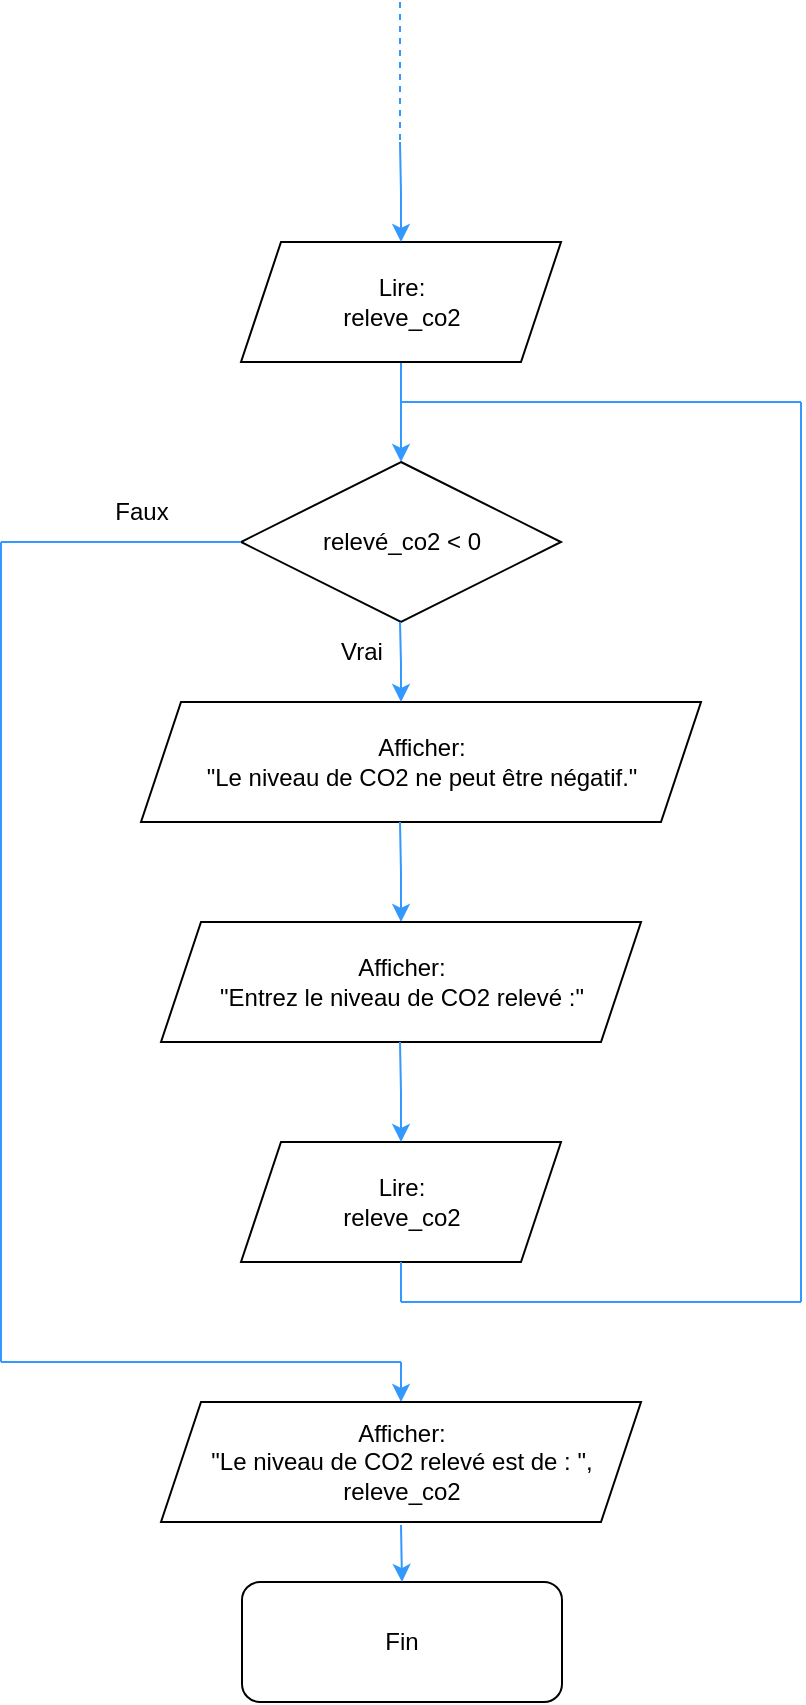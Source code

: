 <mxfile version="24.6.5" type="device">
  <diagram name="Page-1" id="5byGUTUVIz_IRTox0aHY">
    <mxGraphModel dx="2074" dy="1146" grid="1" gridSize="10" guides="1" tooltips="1" connect="1" arrows="1" fold="1" page="1" pageScale="1" pageWidth="827" pageHeight="1169" math="0" shadow="0">
      <root>
        <mxCell id="0" />
        <mxCell id="1" parent="0" />
        <mxCell id="LaJSsNVLjWSMgbOLAEa9-9" value="" style="edgeStyle=orthogonalEdgeStyle;rounded=0;orthogonalLoop=1;jettySize=auto;html=1;strokeColor=#3399FF;" parent="1" source="LaJSsNVLjWSMgbOLAEa9-6" target="LaJSsNVLjWSMgbOLAEa9-8" edge="1">
          <mxGeometry relative="1" as="geometry" />
        </mxCell>
        <mxCell id="LaJSsNVLjWSMgbOLAEa9-6" value="Lire:&lt;div&gt;releve_co2&lt;br&gt;&lt;/div&gt;" style="shape=parallelogram;perimeter=parallelogramPerimeter;whiteSpace=wrap;html=1;fixedSize=1;" parent="1" vertex="1">
          <mxGeometry x="319.5" y="380" width="160" height="60" as="geometry" />
        </mxCell>
        <mxCell id="LaJSsNVLjWSMgbOLAEa9-8" value="relevé_co2 &amp;lt; 0" style="rhombus;whiteSpace=wrap;html=1;" parent="1" vertex="1">
          <mxGeometry x="319.5" y="490" width="160" height="80" as="geometry" />
        </mxCell>
        <mxCell id="LaJSsNVLjWSMgbOLAEa9-10" value="Afficher:&lt;div&gt;&quot;Le niveau de CO2 ne peut être négatif.&quot;&lt;/div&gt;" style="shape=parallelogram;perimeter=parallelogramPerimeter;whiteSpace=wrap;html=1;fixedSize=1;" parent="1" vertex="1">
          <mxGeometry x="269.5" y="610" width="280" height="60" as="geometry" />
        </mxCell>
        <mxCell id="liuQIJpID7RmJH7KKy_5-5" value="" style="edgeStyle=orthogonalEdgeStyle;rounded=0;orthogonalLoop=1;jettySize=auto;html=1;strokeColor=#3399FF;" parent="1" edge="1">
          <mxGeometry relative="1" as="geometry">
            <mxPoint x="399" y="330" as="sourcePoint" />
            <mxPoint x="399.5" y="380" as="targetPoint" />
          </mxGeometry>
        </mxCell>
        <mxCell id="liuQIJpID7RmJH7KKy_5-6" value="" style="edgeStyle=orthogonalEdgeStyle;rounded=0;orthogonalLoop=1;jettySize=auto;html=1;strokeColor=#3399FF;" parent="1" edge="1">
          <mxGeometry relative="1" as="geometry">
            <mxPoint x="399" y="570" as="sourcePoint" />
            <mxPoint x="399.5" y="610" as="targetPoint" />
          </mxGeometry>
        </mxCell>
        <mxCell id="liuQIJpID7RmJH7KKy_5-9" value="" style="edgeStyle=orthogonalEdgeStyle;rounded=0;orthogonalLoop=1;jettySize=auto;html=1;strokeColor=#3399FF;" parent="1" edge="1">
          <mxGeometry relative="1" as="geometry">
            <mxPoint x="399" y="670" as="sourcePoint" />
            <mxPoint x="399.5" y="720" as="targetPoint" />
          </mxGeometry>
        </mxCell>
        <mxCell id="liuQIJpID7RmJH7KKy_5-12" value="Lire:&lt;div&gt;releve_co2&lt;br&gt;&lt;/div&gt;" style="shape=parallelogram;perimeter=parallelogramPerimeter;whiteSpace=wrap;html=1;fixedSize=1;" parent="1" vertex="1">
          <mxGeometry x="319.5" y="830" width="160" height="60" as="geometry" />
        </mxCell>
        <mxCell id="liuQIJpID7RmJH7KKy_5-13" value="Afficher:&lt;div&gt;&quot;Entrez le niveau de CO2 relevé :&quot;&lt;/div&gt;" style="shape=parallelogram;perimeter=parallelogramPerimeter;whiteSpace=wrap;html=1;fixedSize=1;" parent="1" vertex="1">
          <mxGeometry x="279.5" y="720" width="240" height="60" as="geometry" />
        </mxCell>
        <mxCell id="liuQIJpID7RmJH7KKy_5-14" value="" style="edgeStyle=orthogonalEdgeStyle;rounded=0;orthogonalLoop=1;jettySize=auto;html=1;strokeColor=#3399FF;" parent="1" edge="1">
          <mxGeometry relative="1" as="geometry">
            <mxPoint x="399" y="780" as="sourcePoint" />
            <mxPoint x="399.5" y="830" as="targetPoint" />
          </mxGeometry>
        </mxCell>
        <mxCell id="liuQIJpID7RmJH7KKy_5-26" value="" style="endArrow=none;html=1;rounded=0;fillColor=#dae8fc;strokeColor=#3399FF;" parent="1" edge="1">
          <mxGeometry width="50" height="50" relative="1" as="geometry">
            <mxPoint x="399.5" y="460" as="sourcePoint" />
            <mxPoint x="599.5" y="460" as="targetPoint" />
          </mxGeometry>
        </mxCell>
        <mxCell id="liuQIJpID7RmJH7KKy_5-27" value="" style="endArrow=none;html=1;rounded=0;fillColor=#dae8fc;strokeColor=#3399FF;" parent="1" edge="1">
          <mxGeometry width="50" height="50" relative="1" as="geometry">
            <mxPoint x="599.5" y="910" as="sourcePoint" />
            <mxPoint x="599.5" y="460" as="targetPoint" />
          </mxGeometry>
        </mxCell>
        <mxCell id="liuQIJpID7RmJH7KKy_5-28" value="" style="endArrow=none;html=1;rounded=0;fillColor=#dae8fc;strokeColor=#3399FF;" parent="1" edge="1">
          <mxGeometry width="50" height="50" relative="1" as="geometry">
            <mxPoint x="599.5" y="910" as="sourcePoint" />
            <mxPoint x="399.5" y="910" as="targetPoint" />
          </mxGeometry>
        </mxCell>
        <mxCell id="liuQIJpID7RmJH7KKy_5-29" value="" style="endArrow=none;html=1;rounded=0;fillColor=#dae8fc;strokeColor=#3399FF;" parent="1" edge="1">
          <mxGeometry width="50" height="50" relative="1" as="geometry">
            <mxPoint x="399.5" y="910" as="sourcePoint" />
            <mxPoint x="399.5" y="890" as="targetPoint" />
          </mxGeometry>
        </mxCell>
        <mxCell id="liuQIJpID7RmJH7KKy_5-30" value="Vrai" style="text;html=1;align=center;verticalAlign=middle;whiteSpace=wrap;rounded=0;" parent="1" vertex="1">
          <mxGeometry x="349.5" y="570" width="60" height="30" as="geometry" />
        </mxCell>
        <mxCell id="liuQIJpID7RmJH7KKy_5-31" value="" style="endArrow=none;html=1;rounded=0;entryX=0;entryY=0.5;entryDx=0;entryDy=0;strokeColor=#3399FF;" parent="1" target="LaJSsNVLjWSMgbOLAEa9-8" edge="1">
          <mxGeometry width="50" height="50" relative="1" as="geometry">
            <mxPoint x="199.5" y="530" as="sourcePoint" />
            <mxPoint x="459.5" y="530" as="targetPoint" />
          </mxGeometry>
        </mxCell>
        <mxCell id="liuQIJpID7RmJH7KKy_5-32" value="" style="endArrow=none;html=1;rounded=0;strokeColor=#3399FF;" parent="1" edge="1">
          <mxGeometry width="50" height="50" relative="1" as="geometry">
            <mxPoint x="199.5" y="940" as="sourcePoint" />
            <mxPoint x="199.5" y="530" as="targetPoint" />
          </mxGeometry>
        </mxCell>
        <mxCell id="liuQIJpID7RmJH7KKy_5-33" value="" style="endArrow=none;html=1;rounded=0;strokeColor=#3399FF;" parent="1" edge="1">
          <mxGeometry width="50" height="50" relative="1" as="geometry">
            <mxPoint x="399.5" y="940" as="sourcePoint" />
            <mxPoint x="199.5" y="940" as="targetPoint" />
          </mxGeometry>
        </mxCell>
        <mxCell id="liuQIJpID7RmJH7KKy_5-35" value="" style="endArrow=classic;html=1;rounded=0;strokeColor=#3399FF;" parent="1" edge="1">
          <mxGeometry width="50" height="50" relative="1" as="geometry">
            <mxPoint x="399.5" y="940" as="sourcePoint" />
            <mxPoint x="399.5" y="960" as="targetPoint" />
          </mxGeometry>
        </mxCell>
        <mxCell id="liuQIJpID7RmJH7KKy_5-36" value="Afficher:&lt;div&gt;&quot;Le niveau de CO2 relevé est de : &quot;, releve_co2&lt;/div&gt;" style="shape=parallelogram;perimeter=parallelogramPerimeter;whiteSpace=wrap;html=1;fixedSize=1;" parent="1" vertex="1">
          <mxGeometry x="279.5" y="960" width="240" height="60" as="geometry" />
        </mxCell>
        <mxCell id="liuQIJpID7RmJH7KKy_5-37" value="Faux" style="text;html=1;align=center;verticalAlign=middle;whiteSpace=wrap;rounded=0;" parent="1" vertex="1">
          <mxGeometry x="240" y="500" width="60" height="30" as="geometry" />
        </mxCell>
        <mxCell id="liuQIJpID7RmJH7KKy_5-38" value="Fin" style="rounded=1;whiteSpace=wrap;html=1;" parent="1" vertex="1">
          <mxGeometry x="320" y="1050" width="160" height="60" as="geometry" />
        </mxCell>
        <mxCell id="liuQIJpID7RmJH7KKy_5-39" value="" style="edgeStyle=orthogonalEdgeStyle;rounded=0;orthogonalLoop=1;jettySize=auto;html=1;strokeColor=#3399FF;" parent="1" edge="1">
          <mxGeometry relative="1" as="geometry">
            <mxPoint x="399.5" y="1021.5" as="sourcePoint" />
            <mxPoint x="400" y="1050" as="targetPoint" />
          </mxGeometry>
        </mxCell>
        <mxCell id="T4qLKTYN-cY89EV3KZdK-2" value="" style="endArrow=none;dashed=1;html=1;rounded=0;strokeColor=#3399FF;" parent="1" edge="1">
          <mxGeometry width="50" height="50" relative="1" as="geometry">
            <mxPoint x="399" y="260" as="sourcePoint" />
            <mxPoint x="399" y="330" as="targetPoint" />
          </mxGeometry>
        </mxCell>
      </root>
    </mxGraphModel>
  </diagram>
</mxfile>
